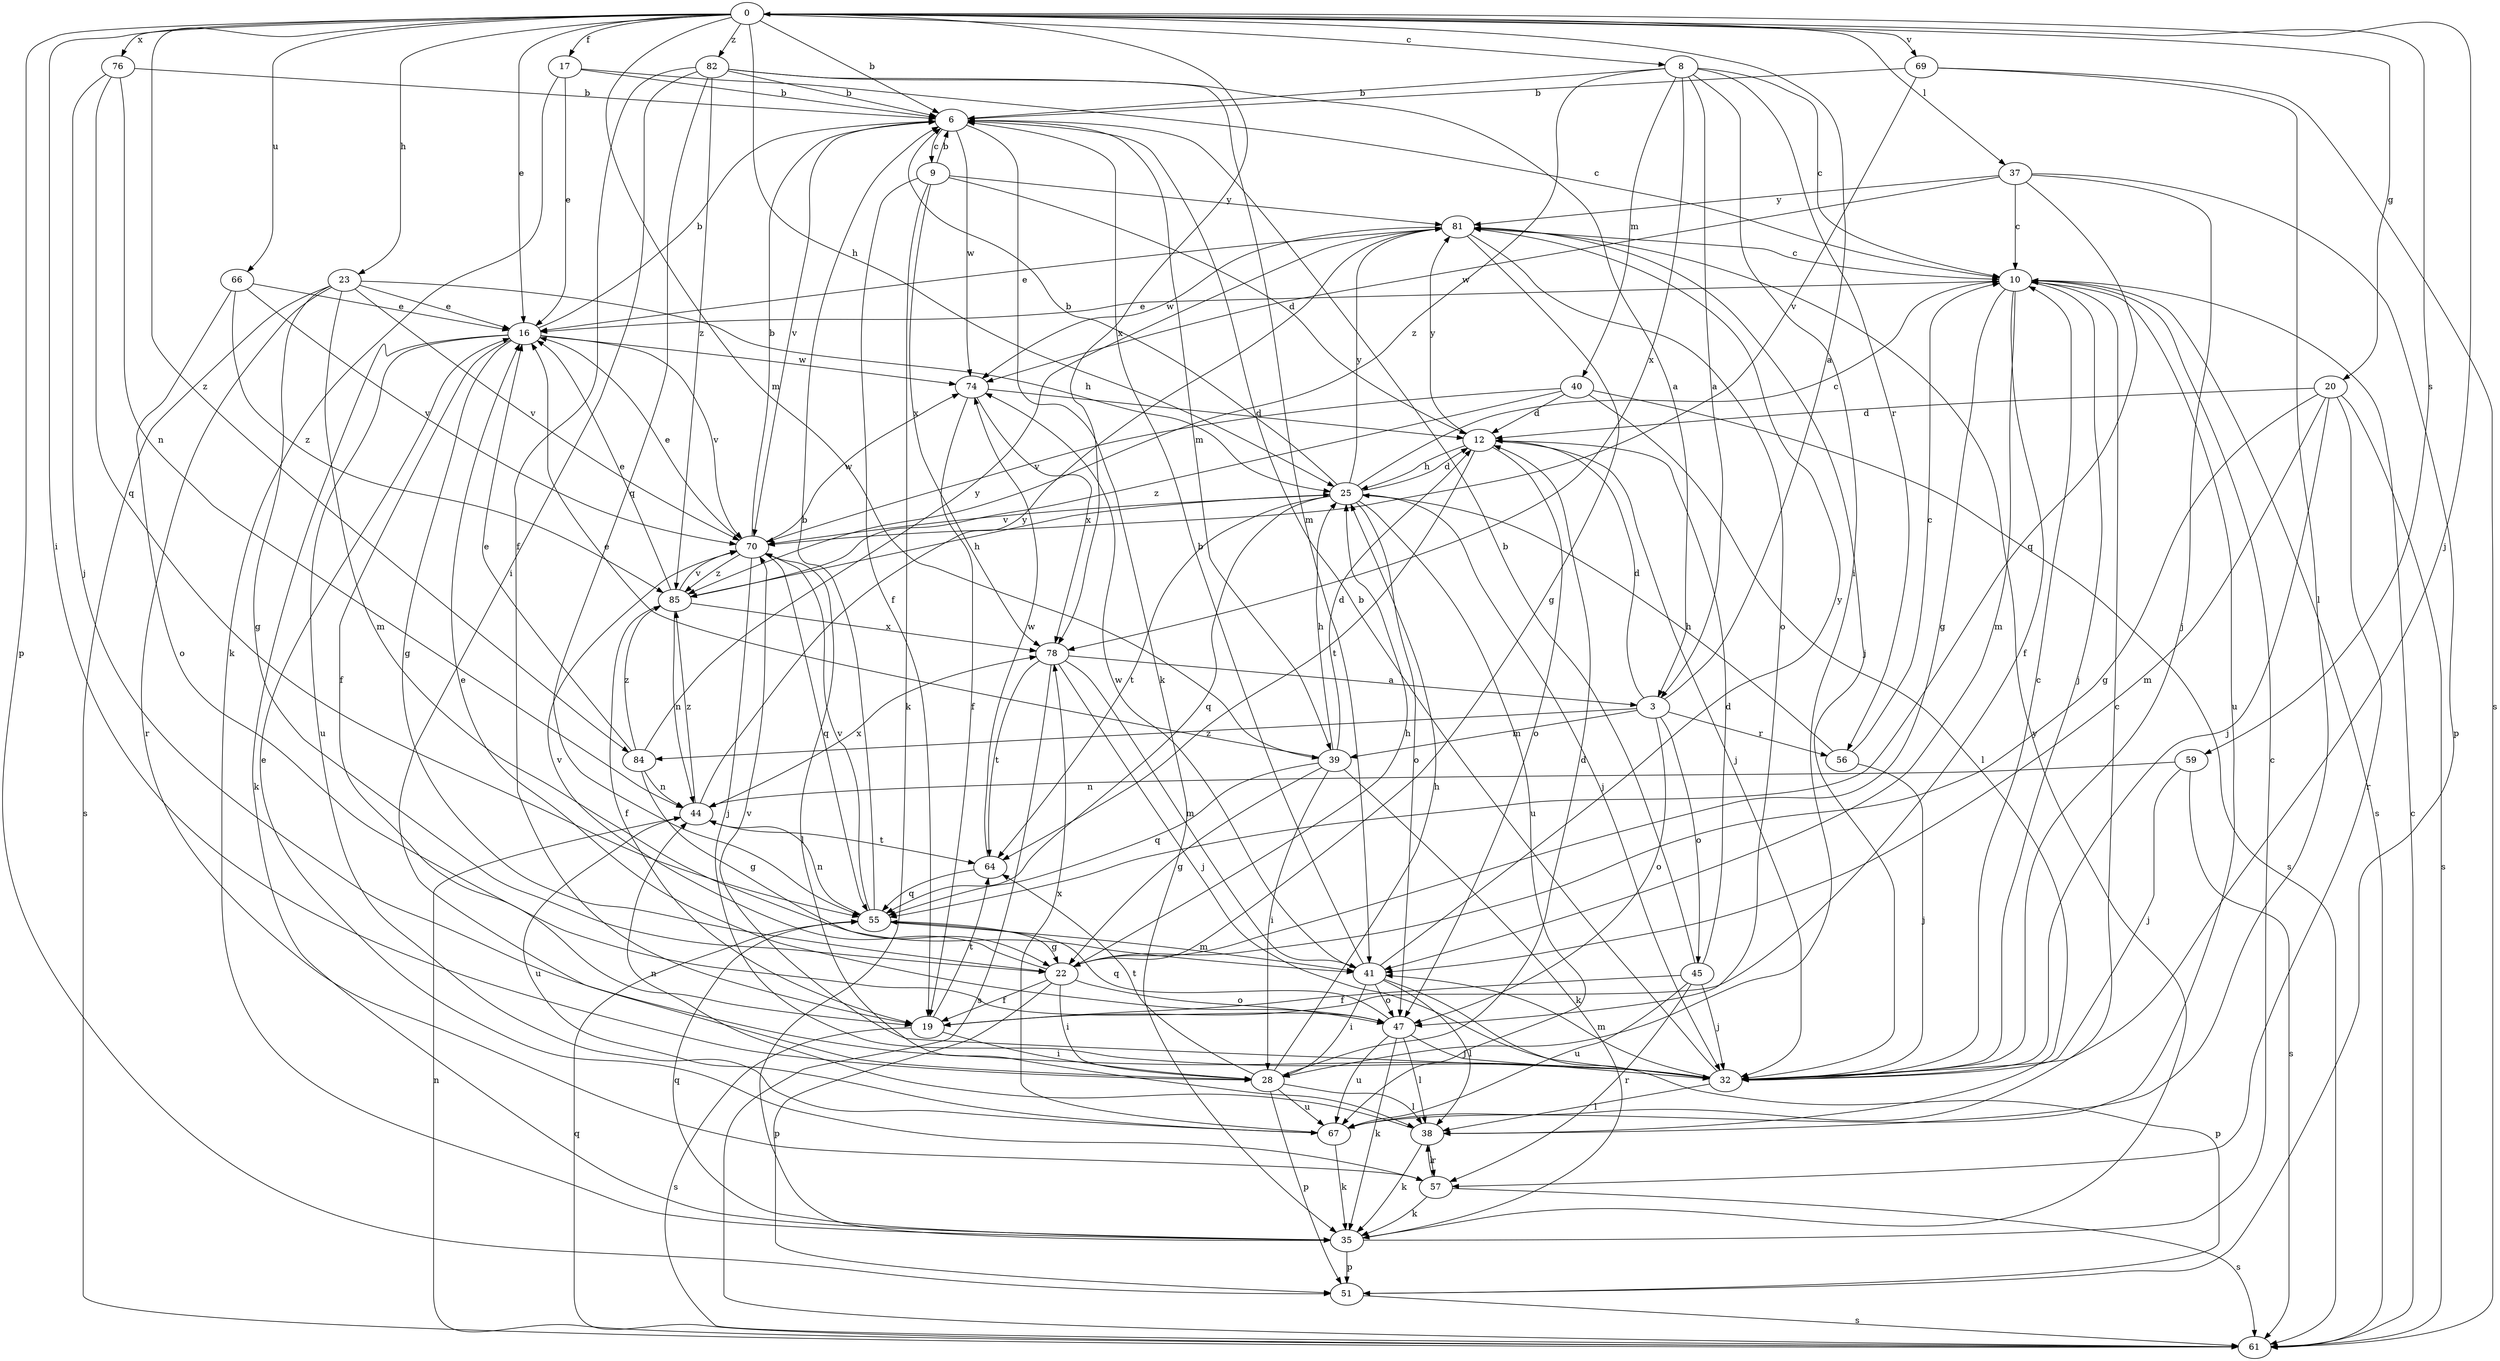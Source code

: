 strict digraph  {
0;
3;
6;
8;
9;
10;
12;
16;
17;
19;
20;
22;
23;
25;
28;
32;
35;
37;
38;
39;
40;
41;
44;
45;
47;
51;
55;
56;
57;
59;
61;
64;
66;
67;
69;
70;
74;
76;
78;
81;
82;
84;
85;
0 -> 6  [label=b];
0 -> 8  [label=c];
0 -> 16  [label=e];
0 -> 17  [label=f];
0 -> 20  [label=g];
0 -> 23  [label=h];
0 -> 25  [label=h];
0 -> 28  [label=i];
0 -> 32  [label=j];
0 -> 37  [label=l];
0 -> 39  [label=m];
0 -> 51  [label=p];
0 -> 59  [label=s];
0 -> 66  [label=u];
0 -> 69  [label=v];
0 -> 76  [label=x];
0 -> 78  [label=x];
0 -> 82  [label=z];
0 -> 84  [label=z];
3 -> 0  [label=a];
3 -> 12  [label=d];
3 -> 39  [label=m];
3 -> 45  [label=o];
3 -> 47  [label=o];
3 -> 56  [label=r];
3 -> 84  [label=z];
6 -> 9  [label=c];
6 -> 35  [label=k];
6 -> 39  [label=m];
6 -> 70  [label=v];
6 -> 74  [label=w];
8 -> 3  [label=a];
8 -> 6  [label=b];
8 -> 10  [label=c];
8 -> 28  [label=i];
8 -> 40  [label=m];
8 -> 56  [label=r];
8 -> 78  [label=x];
8 -> 85  [label=z];
9 -> 6  [label=b];
9 -> 12  [label=d];
9 -> 19  [label=f];
9 -> 35  [label=k];
9 -> 78  [label=x];
9 -> 81  [label=y];
10 -> 16  [label=e];
10 -> 19  [label=f];
10 -> 22  [label=g];
10 -> 32  [label=j];
10 -> 41  [label=m];
10 -> 61  [label=s];
10 -> 67  [label=u];
12 -> 25  [label=h];
12 -> 32  [label=j];
12 -> 47  [label=o];
12 -> 64  [label=t];
12 -> 81  [label=y];
16 -> 6  [label=b];
16 -> 19  [label=f];
16 -> 22  [label=g];
16 -> 35  [label=k];
16 -> 67  [label=u];
16 -> 70  [label=v];
16 -> 74  [label=w];
17 -> 6  [label=b];
17 -> 10  [label=c];
17 -> 16  [label=e];
17 -> 35  [label=k];
19 -> 28  [label=i];
19 -> 61  [label=s];
19 -> 64  [label=t];
20 -> 12  [label=d];
20 -> 22  [label=g];
20 -> 32  [label=j];
20 -> 41  [label=m];
20 -> 57  [label=r];
20 -> 61  [label=s];
22 -> 19  [label=f];
22 -> 25  [label=h];
22 -> 28  [label=i];
22 -> 47  [label=o];
22 -> 51  [label=p];
22 -> 70  [label=v];
23 -> 16  [label=e];
23 -> 22  [label=g];
23 -> 25  [label=h];
23 -> 41  [label=m];
23 -> 57  [label=r];
23 -> 61  [label=s];
23 -> 70  [label=v];
25 -> 6  [label=b];
25 -> 10  [label=c];
25 -> 12  [label=d];
25 -> 32  [label=j];
25 -> 47  [label=o];
25 -> 55  [label=q];
25 -> 64  [label=t];
25 -> 67  [label=u];
25 -> 70  [label=v];
25 -> 81  [label=y];
28 -> 12  [label=d];
28 -> 25  [label=h];
28 -> 38  [label=l];
28 -> 51  [label=p];
28 -> 64  [label=t];
28 -> 67  [label=u];
32 -> 6  [label=b];
32 -> 10  [label=c];
32 -> 38  [label=l];
32 -> 41  [label=m];
32 -> 70  [label=v];
35 -> 10  [label=c];
35 -> 51  [label=p];
35 -> 55  [label=q];
35 -> 81  [label=y];
37 -> 10  [label=c];
37 -> 32  [label=j];
37 -> 51  [label=p];
37 -> 55  [label=q];
37 -> 74  [label=w];
37 -> 81  [label=y];
38 -> 35  [label=k];
38 -> 44  [label=n];
38 -> 57  [label=r];
39 -> 12  [label=d];
39 -> 16  [label=e];
39 -> 22  [label=g];
39 -> 25  [label=h];
39 -> 28  [label=i];
39 -> 35  [label=k];
39 -> 55  [label=q];
40 -> 12  [label=d];
40 -> 38  [label=l];
40 -> 61  [label=s];
40 -> 70  [label=v];
40 -> 85  [label=z];
41 -> 6  [label=b];
41 -> 28  [label=i];
41 -> 38  [label=l];
41 -> 47  [label=o];
41 -> 51  [label=p];
41 -> 74  [label=w];
41 -> 81  [label=y];
44 -> 64  [label=t];
44 -> 67  [label=u];
44 -> 78  [label=x];
44 -> 81  [label=y];
44 -> 85  [label=z];
45 -> 6  [label=b];
45 -> 12  [label=d];
45 -> 19  [label=f];
45 -> 32  [label=j];
45 -> 57  [label=r];
45 -> 67  [label=u];
47 -> 16  [label=e];
47 -> 32  [label=j];
47 -> 35  [label=k];
47 -> 38  [label=l];
47 -> 55  [label=q];
47 -> 67  [label=u];
51 -> 61  [label=s];
55 -> 6  [label=b];
55 -> 22  [label=g];
55 -> 41  [label=m];
55 -> 44  [label=n];
55 -> 70  [label=v];
56 -> 10  [label=c];
56 -> 25  [label=h];
56 -> 32  [label=j];
57 -> 16  [label=e];
57 -> 35  [label=k];
57 -> 38  [label=l];
57 -> 61  [label=s];
59 -> 32  [label=j];
59 -> 44  [label=n];
59 -> 61  [label=s];
61 -> 10  [label=c];
61 -> 44  [label=n];
61 -> 55  [label=q];
64 -> 55  [label=q];
64 -> 74  [label=w];
66 -> 16  [label=e];
66 -> 47  [label=o];
66 -> 70  [label=v];
66 -> 85  [label=z];
67 -> 10  [label=c];
67 -> 35  [label=k];
67 -> 78  [label=x];
69 -> 6  [label=b];
69 -> 38  [label=l];
69 -> 61  [label=s];
69 -> 70  [label=v];
70 -> 6  [label=b];
70 -> 16  [label=e];
70 -> 32  [label=j];
70 -> 38  [label=l];
70 -> 55  [label=q];
70 -> 74  [label=w];
70 -> 85  [label=z];
74 -> 12  [label=d];
74 -> 19  [label=f];
74 -> 78  [label=x];
76 -> 6  [label=b];
76 -> 32  [label=j];
76 -> 44  [label=n];
76 -> 55  [label=q];
78 -> 3  [label=a];
78 -> 32  [label=j];
78 -> 41  [label=m];
78 -> 61  [label=s];
78 -> 64  [label=t];
81 -> 10  [label=c];
81 -> 16  [label=e];
81 -> 22  [label=g];
81 -> 32  [label=j];
81 -> 47  [label=o];
81 -> 74  [label=w];
82 -> 3  [label=a];
82 -> 6  [label=b];
82 -> 19  [label=f];
82 -> 28  [label=i];
82 -> 41  [label=m];
82 -> 55  [label=q];
82 -> 85  [label=z];
84 -> 16  [label=e];
84 -> 22  [label=g];
84 -> 44  [label=n];
84 -> 81  [label=y];
84 -> 85  [label=z];
85 -> 16  [label=e];
85 -> 19  [label=f];
85 -> 25  [label=h];
85 -> 44  [label=n];
85 -> 70  [label=v];
85 -> 78  [label=x];
}
